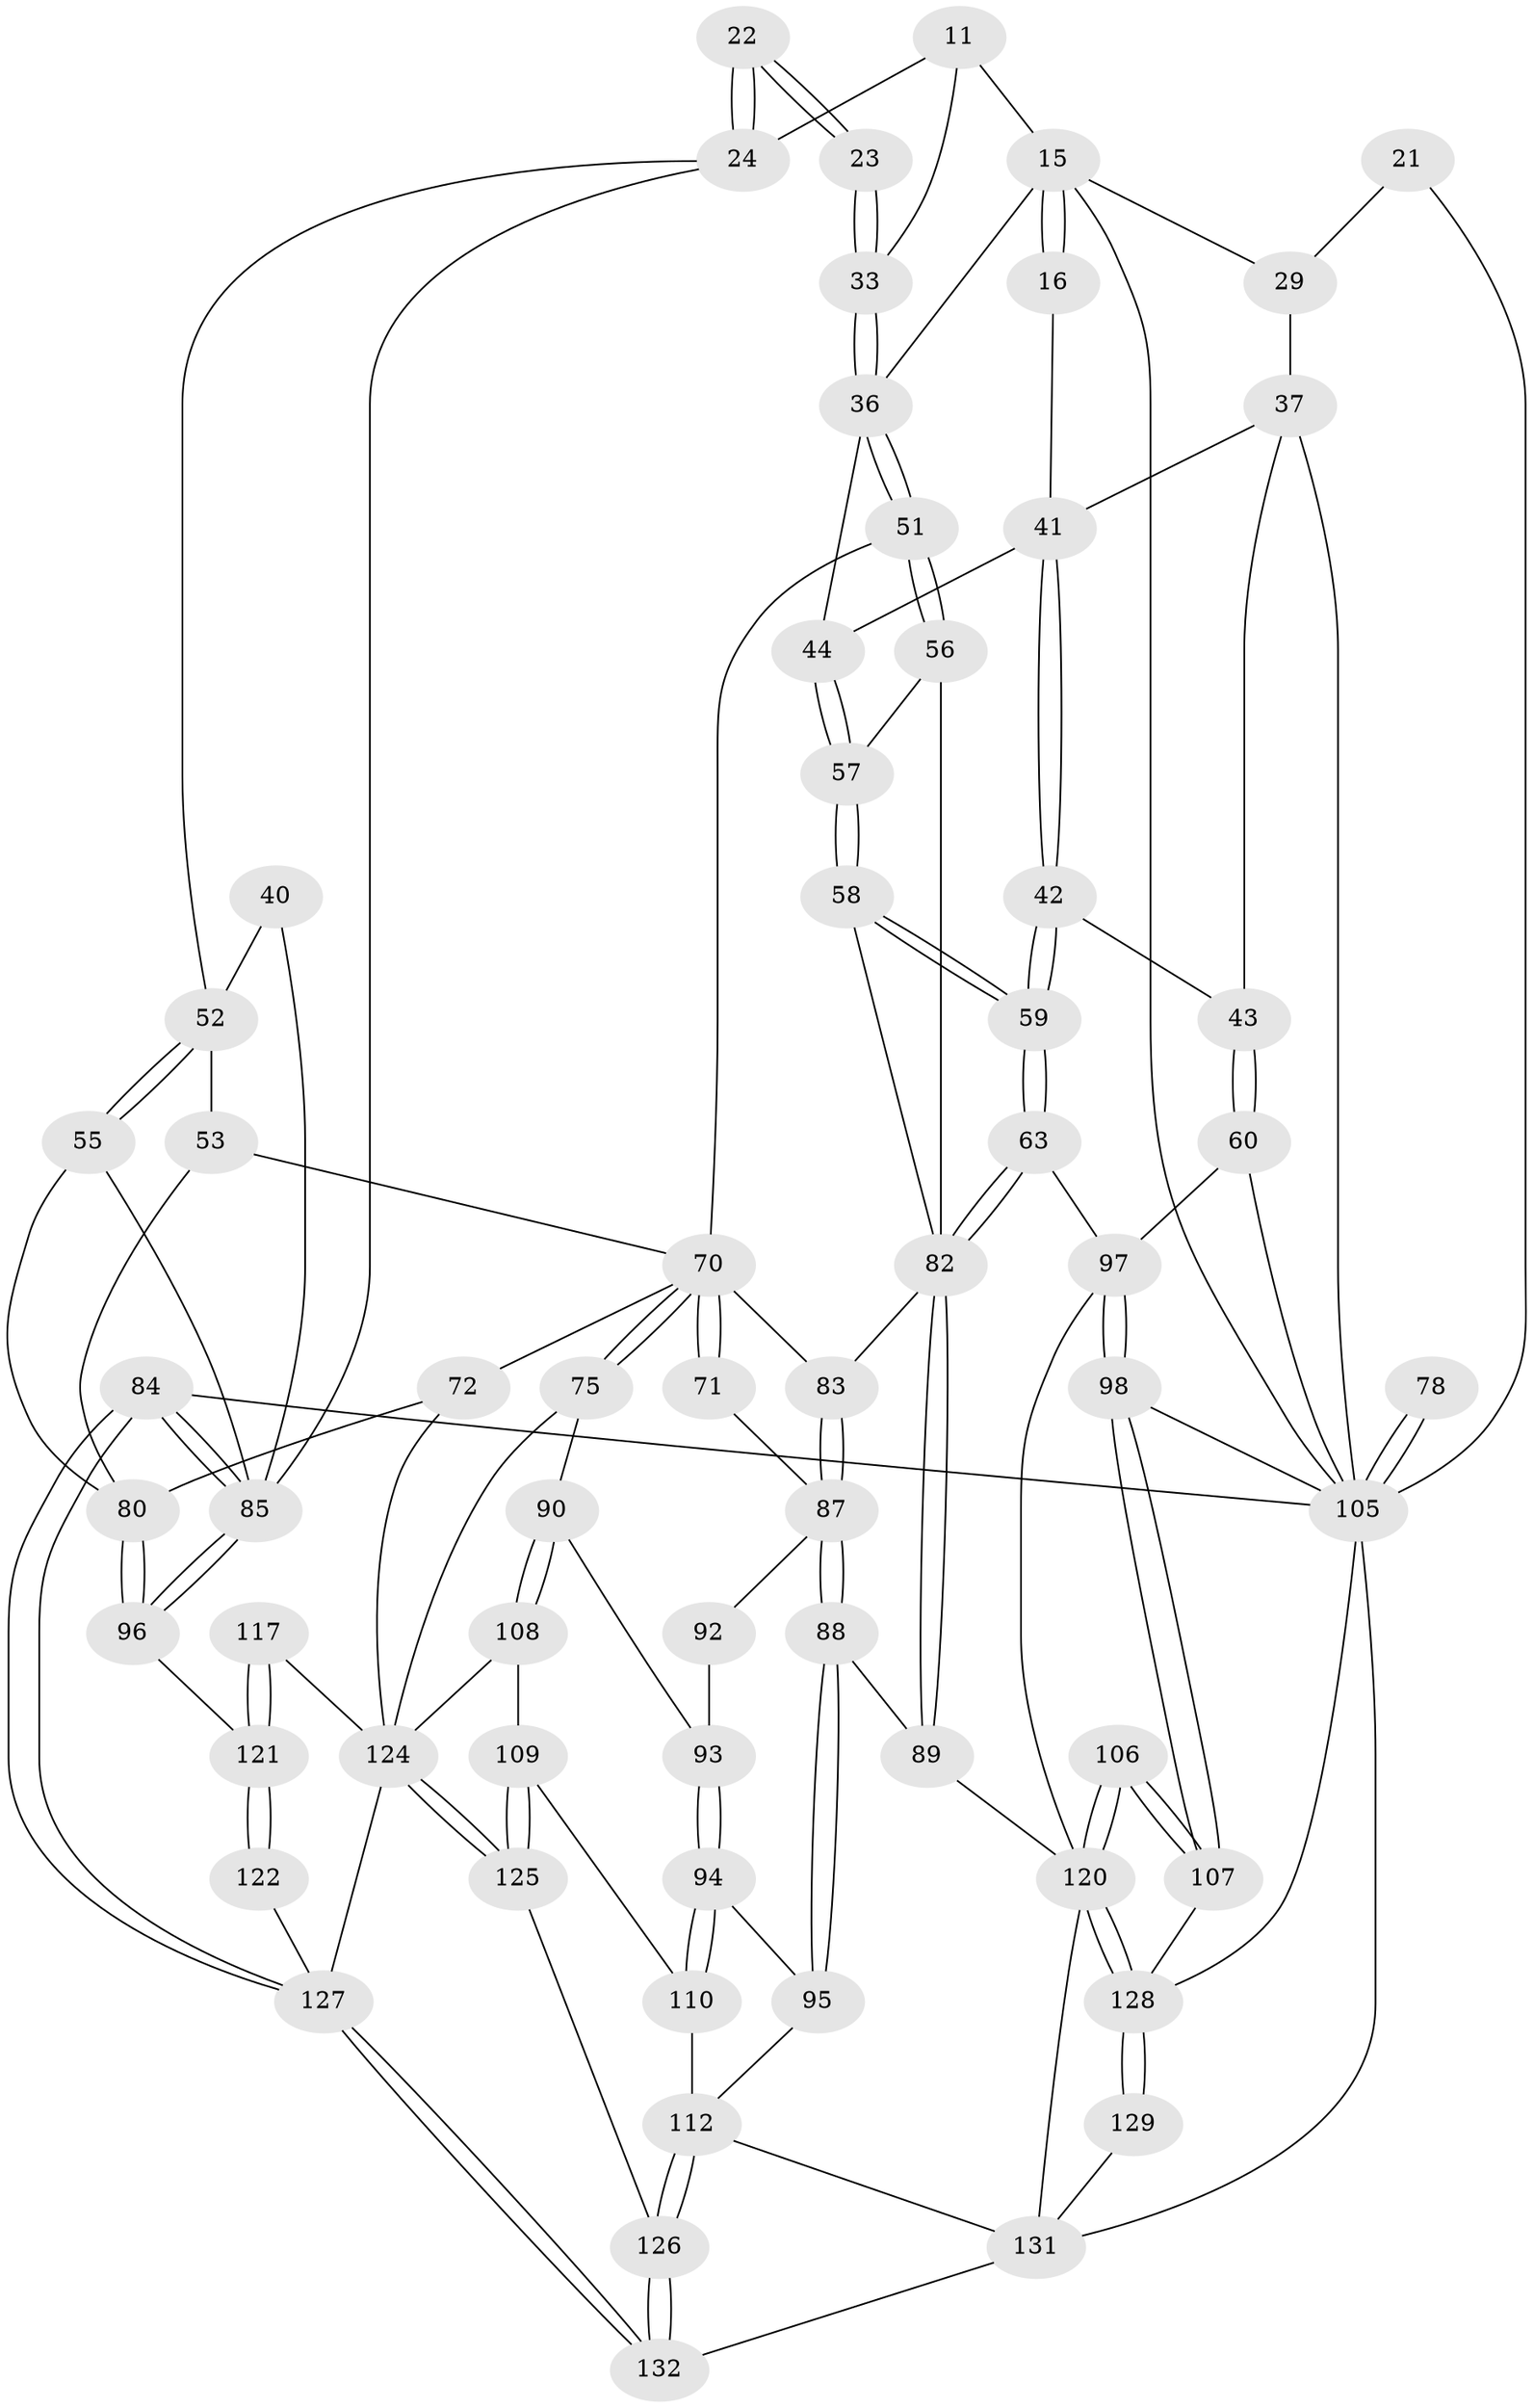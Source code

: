 // original degree distribution, {3: 0.015151515151515152, 6: 0.23484848484848486, 4: 0.25, 5: 0.5}
// Generated by graph-tools (version 1.1) at 2025/04/03/04/25 22:04:27]
// undirected, 66 vertices, 152 edges
graph export_dot {
graph [start="1"]
  node [color=gray90,style=filled];
  11 [pos="+0.650039148966458+0.10871123046169748",super="+7"];
  15 [pos="+0.5064243798569565+0.17431085860479548",super="+6+5+12"];
  16 [pos="+0.4553586669350026+0.18794295903225944"];
  21 [pos="+0.1918412748198202+0.143260463101034",super="+14"];
  22 [pos="+0.7063504498542855+0.3504041992962387"];
  23 [pos="+0.6942291703420811+0.3589788052102698"];
  24 [pos="+0.7189863136043376+0.3454294237091346",super="+9+10"];
  29 [pos="+0.22173794081862236+0.18853035557252162",super="+13"];
  33 [pos="+0.6783055650571347+0.37625465521377044",super="+18+17"];
  36 [pos="+0.6674314296260964+0.3936477091860349",super="+34+19"];
  37 [pos="+0.11200648028217211+0.35807316569986103",super="+32"];
  40 [pos="+1+0.32134572105083514",super="+26"];
  41 [pos="+0.3008043977956799+0.33605590477198916",super="+31+30"];
  42 [pos="+0.23955055795673144+0.46801203840476346"];
  43 [pos="+0.13472832809408739+0.4492914245929015"];
  44 [pos="+0.41152218974017485+0.3932024308293034",super="+35"];
  51 [pos="+0.6675529960484654+0.39669287829829253"];
  52 [pos="+0.9417885458035405+0.49206880817743115",super="+46+27"];
  53 [pos="+0.9199733936784886+0.49039231685550994",super="+47"];
  55 [pos="+1+0.5678088085662523"];
  56 [pos="+0.5373300184875389+0.5111313942766109"];
  57 [pos="+0.40664821367776033+0.4602751954870607"];
  58 [pos="+0.3816953813355516+0.49917166676850183"];
  59 [pos="+0.3077526440057793+0.532516894405201"];
  60 [pos="+0.09984334728294514+0.5248550636954371"];
  63 [pos="+0.28209192272999384+0.5915045509185769"];
  70 [pos="+0.720781800440658+0.6825012395756148",super="+49+48+67"];
  71 [pos="+0.6432031935987497+0.6054708341486958"];
  72 [pos="+0.7940225375687296+0.6684392927231216",super="+66"];
  75 [pos="+0.7259196533446091+0.6905572151269694"];
  78 [pos="+0+0.9376248246423967"];
  80 [pos="+0.8176658326483214+0.6668288467519878",super="+76+65"];
  82 [pos="+0.41159529288287194+0.6813075143327502",super="+81+77"];
  83 [pos="+0.5262899273919002+0.6189671284379806",super="+68"];
  84 [pos="+1+1",super="+2"];
  85 [pos="+1+0.6974462171075205",super="+54+39+28"];
  87 [pos="+0.5106171600021103+0.663630587130212",super="+86"];
  88 [pos="+0.4787986465375168+0.7100709647339914"];
  89 [pos="+0.4257558043005311+0.7081980387174212"];
  90 [pos="+0.681155178899815+0.7185027551663586"];
  92 [pos="+0.5910757479930033+0.6836604619126725"];
  93 [pos="+0.5695415426672963+0.7424435321861866",super="+91"];
  94 [pos="+0.5362958979828025+0.7545846532384614"];
  95 [pos="+0.4987641636857537+0.7340117022884495"];
  96 [pos="+1+0.7543471999245772"];
  97 [pos="+0.22825761141559125+0.6868555456535442",super="+64"];
  98 [pos="+0.13049632017470889+0.7191853846633793"];
  105 [pos="+0+0.8703613280771401",super="+99+61+79"];
  106 [pos="+0.2642574722035719+0.8450138277722256"];
  107 [pos="+0.1256721776632681+0.761876073837802"];
  108 [pos="+0.6470482411819718+0.7921763525239875"];
  109 [pos="+0.5780818497419531+0.8253207511372859"];
  110 [pos="+0.5483062013959059+0.7769587662593577"];
  112 [pos="+0.4586746944535462+0.9001146236813126",super="+111"];
  117 [pos="+0.8034448000131019+0.8305476632241037",super="+104"];
  120 [pos="+0.2845889257808359+0.9111824300541631",super="+114+101"];
  121 [pos="+0.8361380338525316+0.8701464725404171",super="+103+102"];
  122 [pos="+0.8154846799707819+1"];
  124 [pos="+0.6806823876856407+0.9766545530569443",super="+116+115+74+73"];
  125 [pos="+0.5719083768769976+0.8938479975050464"];
  126 [pos="+0.4732789945723684+0.9062147685255884"];
  127 [pos="+0.8096407023975251+1",super="+123"];
  128 [pos="+0.24990095916619784+0.9537654041649499",super="+118+119"];
  129 [pos="+0.2111173322756281+1"];
  131 [pos="+0.3839407130005072+1",super="+113+130"];
  132 [pos="+0.5498032115641234+1"];
  11 -- 24;
  11 -- 33;
  11 -- 15;
  15 -- 16 [weight=2];
  15 -- 16;
  15 -- 36;
  15 -- 29;
  15 -- 105;
  16 -- 41;
  21 -- 29 [weight=2];
  21 -- 105 [weight=2];
  22 -- 23;
  22 -- 23;
  22 -- 24 [weight=2];
  22 -- 24;
  23 -- 33 [weight=2];
  23 -- 33;
  24 -- 85;
  24 -- 52;
  29 -- 37;
  33 -- 36 [weight=2];
  33 -- 36;
  36 -- 51;
  36 -- 51;
  36 -- 44;
  37 -- 43;
  37 -- 41;
  37 -- 105;
  40 -- 52 [weight=2];
  40 -- 85 [weight=2];
  41 -- 42;
  41 -- 42;
  41 -- 44 [weight=2];
  42 -- 43;
  42 -- 59;
  42 -- 59;
  43 -- 60;
  43 -- 60;
  44 -- 57;
  44 -- 57;
  51 -- 56;
  51 -- 56;
  51 -- 70;
  52 -- 53 [weight=2];
  52 -- 55;
  52 -- 55;
  53 -- 70;
  53 -- 80;
  55 -- 85;
  55 -- 80;
  56 -- 57;
  56 -- 82;
  57 -- 58;
  57 -- 58;
  58 -- 59;
  58 -- 59;
  58 -- 82;
  59 -- 63;
  59 -- 63;
  60 -- 97;
  60 -- 105;
  63 -- 82;
  63 -- 82;
  63 -- 97;
  70 -- 71 [weight=2];
  70 -- 71;
  70 -- 75;
  70 -- 75;
  70 -- 83;
  70 -- 72;
  71 -- 87;
  72 -- 80 [weight=2];
  72 -- 124;
  75 -- 90;
  75 -- 124;
  78 -- 105 [weight=3];
  78 -- 105;
  80 -- 96;
  80 -- 96;
  82 -- 89;
  82 -- 89;
  82 -- 83 [weight=2];
  83 -- 87;
  83 -- 87;
  84 -- 85 [weight=3];
  84 -- 85;
  84 -- 127;
  84 -- 127;
  84 -- 105 [weight=2];
  85 -- 96;
  85 -- 96;
  87 -- 88;
  87 -- 88;
  87 -- 92;
  88 -- 89;
  88 -- 95;
  88 -- 95;
  89 -- 120;
  90 -- 108;
  90 -- 108;
  90 -- 93;
  92 -- 93 [weight=2];
  93 -- 94;
  93 -- 94;
  94 -- 95;
  94 -- 110;
  94 -- 110;
  95 -- 112;
  96 -- 121;
  97 -- 98;
  97 -- 98;
  97 -- 120;
  98 -- 107;
  98 -- 107;
  98 -- 105;
  105 -- 128;
  105 -- 131;
  106 -- 107;
  106 -- 107;
  106 -- 120 [weight=2];
  106 -- 120;
  107 -- 128;
  108 -- 109;
  108 -- 124;
  109 -- 110;
  109 -- 125;
  109 -- 125;
  110 -- 112;
  112 -- 126;
  112 -- 126;
  112 -- 131;
  117 -- 121 [weight=2];
  117 -- 121;
  117 -- 124 [weight=2];
  120 -- 128;
  120 -- 128;
  120 -- 131;
  121 -- 122 [weight=2];
  121 -- 122;
  122 -- 127;
  124 -- 125;
  124 -- 125;
  124 -- 127;
  125 -- 126;
  126 -- 132;
  126 -- 132;
  127 -- 132;
  127 -- 132;
  128 -- 129 [weight=2];
  128 -- 129;
  129 -- 131;
  131 -- 132;
}
